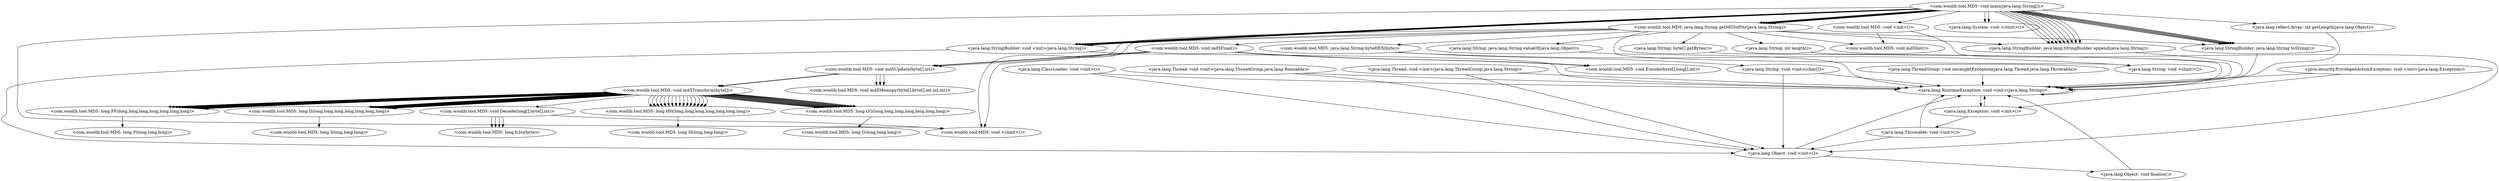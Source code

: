 digraph CallGraph {
"<com.woolib.tool.MD5: void main(java.lang.String[])>" -> "<com.woolib.tool.MD5: void <clinit>()>";
"<com.woolib.tool.MD5: void main(java.lang.String[])>" -> "<java.lang.StringBuilder: void <init>(java.lang.String)>";
"<com.woolib.tool.MD5: void main(java.lang.String[])>" -> "<java.lang.StringBuilder: void <init>(java.lang.String)>";
"<com.woolib.tool.MD5: void main(java.lang.String[])>" -> "<java.lang.StringBuilder: void <init>(java.lang.String)>";
"<com.woolib.tool.MD5: void main(java.lang.String[])>" -> "<java.lang.StringBuilder: void <init>(java.lang.String)>";
"<com.woolib.tool.MD5: void main(java.lang.String[])>" -> "<java.lang.StringBuilder: void <init>(java.lang.String)>";
"<com.woolib.tool.MD5: void main(java.lang.String[])>" -> "<java.lang.StringBuilder: void <init>(java.lang.String)>";
"<com.woolib.tool.MD5: void main(java.lang.String[])>" -> "<java.lang.StringBuilder: void <init>(java.lang.String)>";
"<com.woolib.tool.MD5: void main(java.lang.String[])>" -> "<java.lang.reflect.Array: int getLength(java.lang.Object)>";
"<com.woolib.tool.MD5: void main(java.lang.String[])>" -> "<com.woolib.tool.MD5: void <init>()>";
"<com.woolib.tool.MD5: void main(java.lang.String[])>" -> "<java.lang.System: void <clinit>()>";
"<com.woolib.tool.MD5: void main(java.lang.String[])>" -> "<java.lang.System: void <clinit>()>";
"<java.lang.ThreadGroup: void uncaughtException(java.lang.Thread,java.lang.Throwable)>" -> "<java.lang.RuntimeException: void <init>(java.lang.String)>";
"<java.lang.ClassLoader: void <init>()>" -> "<java.lang.Object: void <init>()>";
"<java.lang.ClassLoader: void <init>()>" -> "<java.lang.RuntimeException: void <init>(java.lang.String)>";
"<java.security.PrivilegedActionException: void <init>(java.lang.Exception)>" -> "<java.lang.Exception: void <init>()>";
"<java.security.PrivilegedActionException: void <init>(java.lang.Exception)>" -> "<java.lang.RuntimeException: void <init>(java.lang.String)>";
"<java.lang.Thread: void <init>(java.lang.ThreadGroup,java.lang.Runnable)>" -> "<java.lang.Object: void <init>()>";
"<java.lang.Thread: void <init>(java.lang.ThreadGroup,java.lang.Runnable)>" -> "<java.lang.RuntimeException: void <init>(java.lang.String)>";
"<java.lang.Thread: void <init>(java.lang.ThreadGroup,java.lang.String)>" -> "<java.lang.Object: void <init>()>";
"<java.lang.Thread: void <init>(java.lang.ThreadGroup,java.lang.String)>" -> "<java.lang.RuntimeException: void <init>(java.lang.String)>";
"<java.lang.StringBuilder: void <init>(java.lang.String)>" -> "<java.lang.Object: void <init>()>";
"<java.lang.StringBuilder: void <init>(java.lang.String)>" -> "<java.lang.RuntimeException: void <init>(java.lang.String)>";
"<java.lang.reflect.Array: int getLength(java.lang.Object)>" -> "<java.lang.RuntimeException: void <init>(java.lang.String)>";
"<com.woolib.tool.MD5: void <init>()>" -> "<java.lang.Object: void <init>()>";
"<com.woolib.tool.MD5: void <init>()>" -> "<com.woolib.tool.MD5: void md5Init()>";
"<java.lang.RuntimeException: void <init>(java.lang.String)>" -> "<java.lang.Exception: void <init>()>";
"<java.lang.RuntimeException: void <init>(java.lang.String)>" -> "<java.lang.RuntimeException: void <init>(java.lang.String)>";
"<java.lang.Object: void <init>()>" -> "<java.lang.Object: void finalize()>";
"<java.lang.Object: void <init>()>" -> "<java.lang.RuntimeException: void <init>(java.lang.String)>";
"<java.lang.Exception: void <init>()>" -> "<java.lang.Throwable: void <init>()>";
"<java.lang.Exception: void <init>()>" -> "<java.lang.RuntimeException: void <init>(java.lang.String)>";
"<java.lang.Object: void finalize()>" -> "<java.lang.RuntimeException: void <init>(java.lang.String)>";
"<java.lang.Throwable: void <init>()>" -> "<java.lang.Object: void <init>()>";
"<java.lang.Throwable: void <init>()>" -> "<java.lang.RuntimeException: void <init>(java.lang.String)>";
"<com.woolib.tool.MD5: void main(java.lang.String[])>" -> "<java.lang.StringBuilder: java.lang.StringBuilder append(java.lang.String)>";
"<com.woolib.tool.MD5: void main(java.lang.String[])>" -> "<java.lang.StringBuilder: java.lang.String toString()>";
"<com.woolib.tool.MD5: void main(java.lang.String[])>" -> "<java.lang.StringBuilder: java.lang.StringBuilder append(java.lang.String)>";
"<com.woolib.tool.MD5: void main(java.lang.String[])>" -> "<java.lang.StringBuilder: java.lang.String toString()>";
"<com.woolib.tool.MD5: void main(java.lang.String[])>" -> "<java.lang.StringBuilder: java.lang.StringBuilder append(java.lang.String)>";
"<com.woolib.tool.MD5: void main(java.lang.String[])>" -> "<java.lang.StringBuilder: java.lang.String toString()>";
"<com.woolib.tool.MD5: void main(java.lang.String[])>" -> "<java.lang.StringBuilder: java.lang.StringBuilder append(java.lang.String)>";
"<com.woolib.tool.MD5: void main(java.lang.String[])>" -> "<java.lang.StringBuilder: java.lang.String toString()>";
"<com.woolib.tool.MD5: void main(java.lang.String[])>" -> "<java.lang.StringBuilder: java.lang.StringBuilder append(java.lang.String)>";
"<com.woolib.tool.MD5: void main(java.lang.String[])>" -> "<java.lang.StringBuilder: java.lang.String toString()>";
"<com.woolib.tool.MD5: void main(java.lang.String[])>" -> "<java.lang.StringBuilder: java.lang.StringBuilder append(java.lang.String)>";
"<com.woolib.tool.MD5: void main(java.lang.String[])>" -> "<java.lang.StringBuilder: java.lang.String toString()>";
"<com.woolib.tool.MD5: void main(java.lang.String[])>" -> "<java.lang.StringBuilder: java.lang.StringBuilder append(java.lang.String)>";
"<com.woolib.tool.MD5: void main(java.lang.String[])>" -> "<java.lang.StringBuilder: java.lang.StringBuilder append(java.lang.String)>";
"<com.woolib.tool.MD5: void main(java.lang.String[])>" -> "<java.lang.StringBuilder: java.lang.StringBuilder append(java.lang.String)>";
"<com.woolib.tool.MD5: void main(java.lang.String[])>" -> "<java.lang.StringBuilder: java.lang.String toString()>";
"<java.lang.StringBuilder: java.lang.StringBuilder append(java.lang.String)>" -> "<java.lang.RuntimeException: void <init>(java.lang.String)>";
"<java.lang.StringBuilder: java.lang.String toString()>" -> "<java.lang.RuntimeException: void <init>(java.lang.String)>";
"<com.woolib.tool.MD5: void main(java.lang.String[])>" -> "<com.woolib.tool.MD5: java.lang.String getMD5ofStr(java.lang.String)>";
"<com.woolib.tool.MD5: void main(java.lang.String[])>" -> "<com.woolib.tool.MD5: java.lang.String getMD5ofStr(java.lang.String)>";
"<com.woolib.tool.MD5: void main(java.lang.String[])>" -> "<com.woolib.tool.MD5: java.lang.String getMD5ofStr(java.lang.String)>";
"<com.woolib.tool.MD5: void main(java.lang.String[])>" -> "<com.woolib.tool.MD5: java.lang.String getMD5ofStr(java.lang.String)>";
"<com.woolib.tool.MD5: void main(java.lang.String[])>" -> "<com.woolib.tool.MD5: java.lang.String getMD5ofStr(java.lang.String)>";
"<com.woolib.tool.MD5: void main(java.lang.String[])>" -> "<com.woolib.tool.MD5: java.lang.String getMD5ofStr(java.lang.String)>";
"<com.woolib.tool.MD5: void main(java.lang.String[])>" -> "<com.woolib.tool.MD5: java.lang.String getMD5ofStr(java.lang.String)>";
"<com.woolib.tool.MD5: java.lang.String getMD5ofStr(java.lang.String)>" -> "<java.lang.String: void <clinit>()>";
"<com.woolib.tool.MD5: java.lang.String getMD5ofStr(java.lang.String)>" -> "<com.woolib.tool.MD5: java.lang.String byteHEX(byte)>";
"<com.woolib.tool.MD5: java.lang.String getMD5ofStr(java.lang.String)>" -> "<java.lang.StringBuilder: void <init>(java.lang.String)>";
"<com.woolib.tool.MD5: java.lang.String getMD5ofStr(java.lang.String)>" -> "<java.lang.String: java.lang.String valueOf(java.lang.Object)>";
"<com.woolib.tool.MD5: java.lang.String getMD5ofStr(java.lang.String)>" -> "<com.woolib.tool.MD5: void md5Final()>";
"<com.woolib.tool.MD5: java.lang.String getMD5ofStr(java.lang.String)>" -> "<com.woolib.tool.MD5: void md5Update(byte[],int)>";
"<com.woolib.tool.MD5: java.lang.String getMD5ofStr(java.lang.String)>" -> "<com.woolib.tool.MD5: void md5Init()>";
"<com.woolib.tool.MD5: java.lang.String getMD5ofStr(java.lang.String)>" -> "<com.woolib.tool.MD5: void <clinit>()>";
"<com.woolib.tool.MD5: java.lang.String byteHEX(byte)>" -> "<java.lang.String: void <clinit>()>";
"<com.woolib.tool.MD5: java.lang.String byteHEX(byte)>" -> "<java.lang.String: void <init>(char[])>";
"<java.lang.String: java.lang.String valueOf(java.lang.Object)>" -> "<java.lang.RuntimeException: void <init>(java.lang.String)>";
"<com.woolib.tool.MD5: void md5Final()>" -> "<com.woolib.tool.MD5: void <clinit>()>";
"<com.woolib.tool.MD5: void md5Final()>" -> "<com.woolib.tool.MD5: void Encode(byte[],long[],int)>";
"<com.woolib.tool.MD5: void md5Final()>" -> "<com.woolib.tool.MD5: void md5Update(byte[],int)>";
"<com.woolib.tool.MD5: void md5Final()>" -> "<com.woolib.tool.MD5: void md5Update(byte[],int)>";
"<com.woolib.tool.MD5: void md5Final()>" -> "<com.woolib.tool.MD5: void Encode(byte[],long[],int)>";
"<com.woolib.tool.MD5: void md5Update(byte[],int)>" -> "<com.woolib.tool.MD5: void md5Memcpy(byte[],byte[],int,int,int)>";
"<com.woolib.tool.MD5: void md5Update(byte[],int)>" -> "<com.woolib.tool.MD5: void md5Transform(byte[])>";
"<com.woolib.tool.MD5: void md5Update(byte[],int)>" -> "<com.woolib.tool.MD5: void md5Memcpy(byte[],byte[],int,int,int)>";
"<com.woolib.tool.MD5: void md5Update(byte[],int)>" -> "<com.woolib.tool.MD5: void md5Memcpy(byte[],byte[],int,int,int)>";
"<com.woolib.tool.MD5: void md5Update(byte[],int)>" -> "<com.woolib.tool.MD5: void md5Transform(byte[])>";
"<java.lang.String: void <init>(char[])>" -> "<java.lang.Object: void <init>()>";
"<java.lang.String: void <init>(char[])>" -> "<java.lang.RuntimeException: void <init>(java.lang.String)>";
"<com.woolib.tool.MD5: void md5Transform(byte[])>" -> "<com.woolib.tool.MD5: void Decode(long[],byte[],int)>";
"<com.woolib.tool.MD5: void md5Transform(byte[])>" -> "<com.woolib.tool.MD5: long II(long,long,long,long,long,long,long)>";
"<com.woolib.tool.MD5: void md5Transform(byte[])>" -> "<com.woolib.tool.MD5: long II(long,long,long,long,long,long,long)>";
"<com.woolib.tool.MD5: void md5Transform(byte[])>" -> "<com.woolib.tool.MD5: long II(long,long,long,long,long,long,long)>";
"<com.woolib.tool.MD5: void md5Transform(byte[])>" -> "<com.woolib.tool.MD5: long II(long,long,long,long,long,long,long)>";
"<com.woolib.tool.MD5: void md5Transform(byte[])>" -> "<com.woolib.tool.MD5: long II(long,long,long,long,long,long,long)>";
"<com.woolib.tool.MD5: void md5Transform(byte[])>" -> "<com.woolib.tool.MD5: long II(long,long,long,long,long,long,long)>";
"<com.woolib.tool.MD5: void md5Transform(byte[])>" -> "<com.woolib.tool.MD5: long II(long,long,long,long,long,long,long)>";
"<com.woolib.tool.MD5: void md5Transform(byte[])>" -> "<com.woolib.tool.MD5: long II(long,long,long,long,long,long,long)>";
"<com.woolib.tool.MD5: void md5Transform(byte[])>" -> "<com.woolib.tool.MD5: long II(long,long,long,long,long,long,long)>";
"<com.woolib.tool.MD5: void md5Transform(byte[])>" -> "<com.woolib.tool.MD5: long II(long,long,long,long,long,long,long)>";
"<com.woolib.tool.MD5: void md5Transform(byte[])>" -> "<com.woolib.tool.MD5: long II(long,long,long,long,long,long,long)>";
"<com.woolib.tool.MD5: void md5Transform(byte[])>" -> "<com.woolib.tool.MD5: long II(long,long,long,long,long,long,long)>";
"<com.woolib.tool.MD5: void md5Transform(byte[])>" -> "<com.woolib.tool.MD5: long II(long,long,long,long,long,long,long)>";
"<com.woolib.tool.MD5: void md5Transform(byte[])>" -> "<com.woolib.tool.MD5: long II(long,long,long,long,long,long,long)>";
"<com.woolib.tool.MD5: void md5Transform(byte[])>" -> "<com.woolib.tool.MD5: long II(long,long,long,long,long,long,long)>";
"<com.woolib.tool.MD5: void md5Transform(byte[])>" -> "<com.woolib.tool.MD5: long II(long,long,long,long,long,long,long)>";
"<com.woolib.tool.MD5: void md5Transform(byte[])>" -> "<com.woolib.tool.MD5: long HH(long,long,long,long,long,long,long)>";
"<com.woolib.tool.MD5: void md5Transform(byte[])>" -> "<com.woolib.tool.MD5: long HH(long,long,long,long,long,long,long)>";
"<com.woolib.tool.MD5: void md5Transform(byte[])>" -> "<com.woolib.tool.MD5: long HH(long,long,long,long,long,long,long)>";
"<com.woolib.tool.MD5: void md5Transform(byte[])>" -> "<com.woolib.tool.MD5: long HH(long,long,long,long,long,long,long)>";
"<com.woolib.tool.MD5: void md5Transform(byte[])>" -> "<com.woolib.tool.MD5: long HH(long,long,long,long,long,long,long)>";
"<com.woolib.tool.MD5: void md5Transform(byte[])>" -> "<com.woolib.tool.MD5: long HH(long,long,long,long,long,long,long)>";
"<com.woolib.tool.MD5: void md5Transform(byte[])>" -> "<com.woolib.tool.MD5: long HH(long,long,long,long,long,long,long)>";
"<com.woolib.tool.MD5: void md5Transform(byte[])>" -> "<com.woolib.tool.MD5: long HH(long,long,long,long,long,long,long)>";
"<com.woolib.tool.MD5: void md5Transform(byte[])>" -> "<com.woolib.tool.MD5: long HH(long,long,long,long,long,long,long)>";
"<com.woolib.tool.MD5: void md5Transform(byte[])>" -> "<com.woolib.tool.MD5: long HH(long,long,long,long,long,long,long)>";
"<com.woolib.tool.MD5: void md5Transform(byte[])>" -> "<com.woolib.tool.MD5: long HH(long,long,long,long,long,long,long)>";
"<com.woolib.tool.MD5: void md5Transform(byte[])>" -> "<com.woolib.tool.MD5: long HH(long,long,long,long,long,long,long)>";
"<com.woolib.tool.MD5: void md5Transform(byte[])>" -> "<com.woolib.tool.MD5: long HH(long,long,long,long,long,long,long)>";
"<com.woolib.tool.MD5: void md5Transform(byte[])>" -> "<com.woolib.tool.MD5: long HH(long,long,long,long,long,long,long)>";
"<com.woolib.tool.MD5: void md5Transform(byte[])>" -> "<com.woolib.tool.MD5: long HH(long,long,long,long,long,long,long)>";
"<com.woolib.tool.MD5: void md5Transform(byte[])>" -> "<com.woolib.tool.MD5: long HH(long,long,long,long,long,long,long)>";
"<com.woolib.tool.MD5: void md5Transform(byte[])>" -> "<com.woolib.tool.MD5: long GG(long,long,long,long,long,long,long)>";
"<com.woolib.tool.MD5: void md5Transform(byte[])>" -> "<com.woolib.tool.MD5: long GG(long,long,long,long,long,long,long)>";
"<com.woolib.tool.MD5: void md5Transform(byte[])>" -> "<com.woolib.tool.MD5: long GG(long,long,long,long,long,long,long)>";
"<com.woolib.tool.MD5: void md5Transform(byte[])>" -> "<com.woolib.tool.MD5: long GG(long,long,long,long,long,long,long)>";
"<com.woolib.tool.MD5: void md5Transform(byte[])>" -> "<com.woolib.tool.MD5: long GG(long,long,long,long,long,long,long)>";
"<com.woolib.tool.MD5: void md5Transform(byte[])>" -> "<com.woolib.tool.MD5: long GG(long,long,long,long,long,long,long)>";
"<com.woolib.tool.MD5: void md5Transform(byte[])>" -> "<com.woolib.tool.MD5: long GG(long,long,long,long,long,long,long)>";
"<com.woolib.tool.MD5: void md5Transform(byte[])>" -> "<com.woolib.tool.MD5: long GG(long,long,long,long,long,long,long)>";
"<com.woolib.tool.MD5: void md5Transform(byte[])>" -> "<com.woolib.tool.MD5: long GG(long,long,long,long,long,long,long)>";
"<com.woolib.tool.MD5: void md5Transform(byte[])>" -> "<com.woolib.tool.MD5: long GG(long,long,long,long,long,long,long)>";
"<com.woolib.tool.MD5: void md5Transform(byte[])>" -> "<com.woolib.tool.MD5: long GG(long,long,long,long,long,long,long)>";
"<com.woolib.tool.MD5: void md5Transform(byte[])>" -> "<com.woolib.tool.MD5: long GG(long,long,long,long,long,long,long)>";
"<com.woolib.tool.MD5: void md5Transform(byte[])>" -> "<com.woolib.tool.MD5: long GG(long,long,long,long,long,long,long)>";
"<com.woolib.tool.MD5: void md5Transform(byte[])>" -> "<com.woolib.tool.MD5: long GG(long,long,long,long,long,long,long)>";
"<com.woolib.tool.MD5: void md5Transform(byte[])>" -> "<com.woolib.tool.MD5: long GG(long,long,long,long,long,long,long)>";
"<com.woolib.tool.MD5: void md5Transform(byte[])>" -> "<com.woolib.tool.MD5: long GG(long,long,long,long,long,long,long)>";
"<com.woolib.tool.MD5: void md5Transform(byte[])>" -> "<com.woolib.tool.MD5: long FF(long,long,long,long,long,long,long)>";
"<com.woolib.tool.MD5: void md5Transform(byte[])>" -> "<com.woolib.tool.MD5: long FF(long,long,long,long,long,long,long)>";
"<com.woolib.tool.MD5: void md5Transform(byte[])>" -> "<com.woolib.tool.MD5: long FF(long,long,long,long,long,long,long)>";
"<com.woolib.tool.MD5: void md5Transform(byte[])>" -> "<com.woolib.tool.MD5: long FF(long,long,long,long,long,long,long)>";
"<com.woolib.tool.MD5: void md5Transform(byte[])>" -> "<com.woolib.tool.MD5: long FF(long,long,long,long,long,long,long)>";
"<com.woolib.tool.MD5: void md5Transform(byte[])>" -> "<com.woolib.tool.MD5: long FF(long,long,long,long,long,long,long)>";
"<com.woolib.tool.MD5: void md5Transform(byte[])>" -> "<com.woolib.tool.MD5: long FF(long,long,long,long,long,long,long)>";
"<com.woolib.tool.MD5: void md5Transform(byte[])>" -> "<com.woolib.tool.MD5: long FF(long,long,long,long,long,long,long)>";
"<com.woolib.tool.MD5: void md5Transform(byte[])>" -> "<com.woolib.tool.MD5: long FF(long,long,long,long,long,long,long)>";
"<com.woolib.tool.MD5: void md5Transform(byte[])>" -> "<com.woolib.tool.MD5: long FF(long,long,long,long,long,long,long)>";
"<com.woolib.tool.MD5: void md5Transform(byte[])>" -> "<com.woolib.tool.MD5: long FF(long,long,long,long,long,long,long)>";
"<com.woolib.tool.MD5: void md5Transform(byte[])>" -> "<com.woolib.tool.MD5: long FF(long,long,long,long,long,long,long)>";
"<com.woolib.tool.MD5: void md5Transform(byte[])>" -> "<com.woolib.tool.MD5: long FF(long,long,long,long,long,long,long)>";
"<com.woolib.tool.MD5: void md5Transform(byte[])>" -> "<com.woolib.tool.MD5: long FF(long,long,long,long,long,long,long)>";
"<com.woolib.tool.MD5: void md5Transform(byte[])>" -> "<com.woolib.tool.MD5: long FF(long,long,long,long,long,long,long)>";
"<com.woolib.tool.MD5: void md5Transform(byte[])>" -> "<com.woolib.tool.MD5: long FF(long,long,long,long,long,long,long)>";
"<com.woolib.tool.MD5: void Decode(long[],byte[],int)>" -> "<com.woolib.tool.MD5: void <clinit>()>";
"<com.woolib.tool.MD5: void Decode(long[],byte[],int)>" -> "<com.woolib.tool.MD5: long b2iu(byte)>";
"<com.woolib.tool.MD5: void Decode(long[],byte[],int)>" -> "<com.woolib.tool.MD5: long b2iu(byte)>";
"<com.woolib.tool.MD5: void Decode(long[],byte[],int)>" -> "<com.woolib.tool.MD5: long b2iu(byte)>";
"<com.woolib.tool.MD5: void Decode(long[],byte[],int)>" -> "<com.woolib.tool.MD5: long b2iu(byte)>";
"<com.woolib.tool.MD5: long II(long,long,long,long,long,long,long)>" -> "<com.woolib.tool.MD5: long I(long,long,long)>";
"<com.woolib.tool.MD5: long HH(long,long,long,long,long,long,long)>" -> "<com.woolib.tool.MD5: long H(long,long,long)>";
"<com.woolib.tool.MD5: long GG(long,long,long,long,long,long,long)>" -> "<com.woolib.tool.MD5: long G(long,long,long)>";
"<com.woolib.tool.MD5: long FF(long,long,long,long,long,long,long)>" -> "<com.woolib.tool.MD5: long F(long,long,long)>";
"<com.woolib.tool.MD5: java.lang.String getMD5ofStr(java.lang.String)>" -> "<java.lang.StringBuilder: java.lang.StringBuilder append(java.lang.String)>";
"<com.woolib.tool.MD5: java.lang.String getMD5ofStr(java.lang.String)>" -> "<java.lang.StringBuilder: java.lang.String toString()>";
"<com.woolib.tool.MD5: java.lang.String getMD5ofStr(java.lang.String)>" -> "<java.lang.String: byte[] getBytes()>";
"<com.woolib.tool.MD5: java.lang.String getMD5ofStr(java.lang.String)>" -> "<java.lang.String: int length()>";
"<java.lang.String: byte[] getBytes()>" -> "<java.lang.RuntimeException: void <init>(java.lang.String)>";
"<java.lang.String: int length()>" -> "<java.lang.RuntimeException: void <init>(java.lang.String)>";
}
